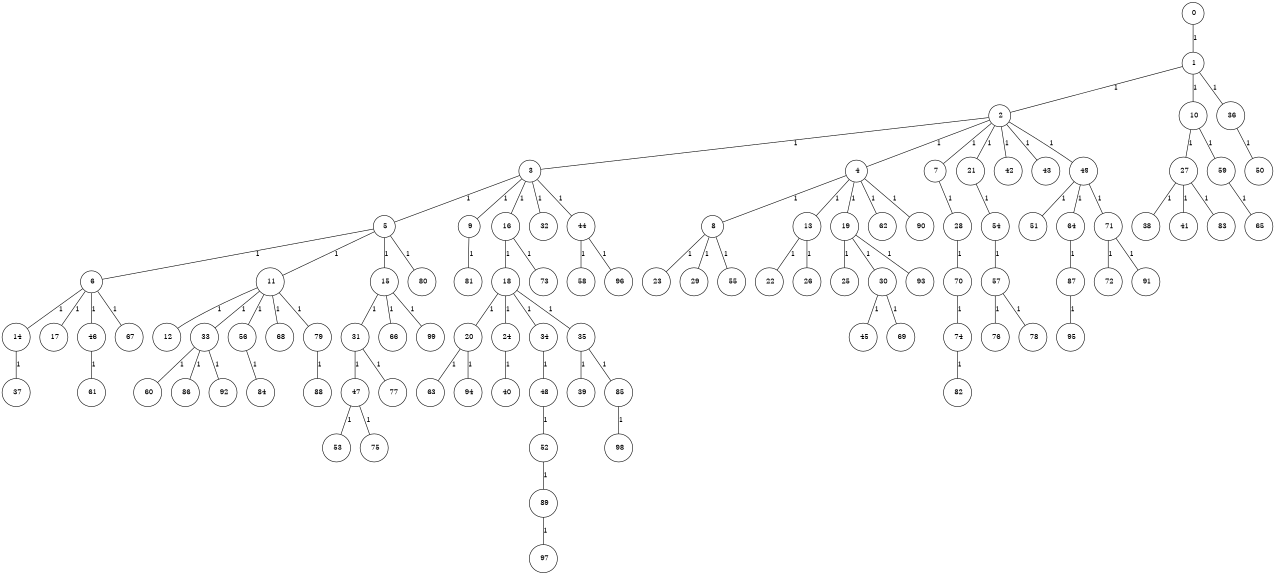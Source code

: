 graph G {
size="8.5,11;"
ratio = "expand;"
fixedsize="true;"
overlap="scale;"
node[shape=circle,width=.12,hight=.12,fontsize=12]
edge[fontsize=12]

0[label=" 0" color=black, pos="2.8427074,2.8105444!"];
1[label=" 1" color=black, pos="1.4733972,1.861906!"];
2[label=" 2" color=black, pos="2.0597174,2.9881684!"];
3[label=" 3" color=black, pos="2.5474832,0.46038684!"];
4[label=" 4" color=black, pos="2.9666127,1.0792177!"];
5[label=" 5" color=black, pos="0.75744423,0.53947952!"];
6[label=" 6" color=black, pos="2.1576116,2.5661497!"];
7[label=" 7" color=black, pos="2.9895792,2.6270244!"];
8[label=" 8" color=black, pos="1.6604578,0.13883396!"];
9[label=" 9" color=black, pos="2.1735067,0.18567635!"];
10[label=" 10" color=black, pos="1.0376699,2.6214943!"];
11[label=" 11" color=black, pos="2.097764,0.18813913!"];
12[label=" 12" color=black, pos="2.1710506,2.2865227!"];
13[label=" 13" color=black, pos="1.4442022,1.4887104!"];
14[label=" 14" color=black, pos="2.856276,1.4060708!"];
15[label=" 15" color=black, pos="2.529437,0.67814175!"];
16[label=" 16" color=black, pos="1.470664,0.32374973!"];
17[label=" 17" color=black, pos="0.81771565,1.8773949!"];
18[label=" 18" color=black, pos="2.6832709,2.4405386!"];
19[label=" 19" color=black, pos="2.5807704,0.84541154!"];
20[label=" 20" color=black, pos="1.8960345,0.68031589!"];
21[label=" 21" color=black, pos="2.9579364,1.9420504!"];
22[label=" 22" color=black, pos="1.2238864,0.66006758!"];
23[label=" 23" color=black, pos="2.3812165,1.9432182!"];
24[label=" 24" color=black, pos="0.15518505,1.4960513!"];
25[label=" 25" color=black, pos="2.776394,2.8282862!"];
26[label=" 26" color=black, pos="0.87233551,0.24069974!"];
27[label=" 27" color=black, pos="0.89750248,2.204927!"];
28[label=" 28" color=black, pos="0.21804549,2.1337737!"];
29[label=" 29" color=black, pos="0.054269215,2.9901943!"];
30[label=" 30" color=black, pos="1.4239453,2.0314791!"];
31[label=" 31" color=black, pos="2.9884712,0.65704231!"];
32[label=" 32" color=black, pos="0.24166523,1.1165569!"];
33[label=" 33" color=black, pos="0.52653984,1.4777241!"];
34[label=" 34" color=black, pos="2.2136679,1.8519813!"];
35[label=" 35" color=black, pos="1.8045351,2.9047074!"];
36[label=" 36" color=black, pos="2.9421512,2.1985625!"];
37[label=" 37" color=black, pos="2.1143051,1.2745761!"];
38[label=" 38" color=black, pos="0.83901864,1.3434123!"];
39[label=" 39" color=black, pos="1.2807525,0.97114606!"];
40[label=" 40" color=black, pos="2.1535482,0.54047696!"];
41[label=" 41" color=black, pos="2.0325461,1.0789634!"];
42[label=" 42" color=black, pos="1.7366249,2.3573844!"];
43[label=" 43" color=black, pos="1.987853,2.5637407!"];
44[label=" 44" color=black, pos="2.3005728,0.92642461!"];
45[label=" 45" color=black, pos="2.95106,2.9531284!"];
46[label=" 46" color=black, pos="1.5070559,0.61756848!"];
47[label=" 47" color=black, pos="1.2969953,1.3102261!"];
48[label=" 48" color=black, pos="0.67641751,0.13063152!"];
49[label=" 49" color=black, pos="2.8689041,0.95517764!"];
50[label=" 50" color=black, pos="2.1405395,1.1466891!"];
51[label=" 51" color=black, pos="2.5746538,1.0583967!"];
52[label=" 52" color=black, pos="0.47273308,2.2901046!"];
53[label=" 53" color=black, pos="2.185822,1.2138717!"];
54[label=" 54" color=black, pos="1.5397738,0.48068626!"];
55[label=" 55" color=black, pos="1.4201548,2.2873125!"];
56[label=" 56" color=black, pos="1.6416154,1.8055359!"];
57[label=" 57" color=black, pos="2.6275389,1.1160486!"];
58[label=" 58" color=black, pos="2.0732756,0.89647101!"];
59[label=" 59" color=black, pos="1.9731676,2.523156!"];
60[label=" 60" color=black, pos="2.939689,2.8696937!"];
61[label=" 61" color=black, pos="1.0564936,0.81838892!"];
62[label=" 62" color=black, pos="0.9150057,2.4330364!"];
63[label=" 63" color=black, pos="0.089987529,0.43173272!"];
64[label=" 64" color=black, pos="2.1382931,0.24212243!"];
65[label=" 65" color=black, pos="1.9979821,2.5339105!"];
66[label=" 66" color=black, pos="1.6209087,0.71918709!"];
67[label=" 67" color=black, pos="0.38524921,1.0399769!"];
68[label=" 68" color=black, pos="1.0556037,0.45044924!"];
69[label=" 69" color=black, pos="1.9932361,0.70836472!"];
70[label=" 70" color=black, pos="0.56791334,2.2434023!"];
71[label=" 71" color=black, pos="2.8617502,2.3895038!"];
72[label=" 72" color=black, pos="2.9124036,1.7658752!"];
73[label=" 73" color=black, pos="0.98979722,1.9816434!"];
74[label=" 74" color=black, pos="1.7301672,0.2047822!"];
75[label=" 75" color=black, pos="2.9431736,2.4403546!"];
76[label=" 76" color=black, pos="2.1544297,2.1108747!"];
77[label=" 77" color=black, pos="1.1596421,0.055907638!"];
78[label=" 78" color=black, pos="1.9606405,1.3854563!"];
79[label=" 79" color=black, pos="0.97444486,2.8224339!"];
80[label=" 80" color=black, pos="0.40658627,1.7972342!"];
81[label=" 81" color=black, pos="1.8880949,0.0070894253!"];
82[label=" 82" color=black, pos="0.47970816,0.73367851!"];
83[label=" 83" color=black, pos="0.45663073,1.4216591!"];
84[label=" 84" color=black, pos="0.064837051,1.7587263!"];
85[label=" 85" color=black, pos="1.3517732,0.9520345!"];
86[label=" 86" color=black, pos="0.11394383,1.1348044!"];
87[label=" 87" color=black, pos="2.1124508,2.9752371!"];
88[label=" 88" color=black, pos="0.54554746,2.9154206!"];
89[label=" 89" color=black, pos="2.551349,1.0519044!"];
90[label=" 90" color=black, pos="1.1343816,0.45393891!"];
91[label=" 91" color=black, pos="1.9596161,2.2020728!"];
92[label=" 92" color=black, pos="0.4081318,2.2489322!"];
93[label=" 93" color=black, pos="1.7754331,2.0723186!"];
94[label=" 94" color=black, pos="2.5384575,0.97776559!"];
95[label=" 95" color=black, pos="2.1643614,0.16994533!"];
96[label=" 96" color=black, pos="0.72547407,1.1435511!"];
97[label=" 97" color=black, pos="1.0078759,0.30788016!"];
98[label=" 98" color=black, pos="0.98103845,2.7332698!"];
99[label=" 99" color=black, pos="1.6374171,2.9651076!"];
0--1[label="1"]
1--2[label="1"]
1--10[label="1"]
1--36[label="1"]
2--3[label="1"]
2--4[label="1"]
2--7[label="1"]
2--21[label="1"]
2--42[label="1"]
2--43[label="1"]
2--49[label="1"]
3--5[label="1"]
3--9[label="1"]
3--16[label="1"]
3--32[label="1"]
3--44[label="1"]
4--8[label="1"]
4--13[label="1"]
4--19[label="1"]
4--62[label="1"]
4--90[label="1"]
5--6[label="1"]
5--11[label="1"]
5--15[label="1"]
5--80[label="1"]
6--14[label="1"]
6--17[label="1"]
6--46[label="1"]
6--67[label="1"]
7--28[label="1"]
8--23[label="1"]
8--29[label="1"]
8--55[label="1"]
9--81[label="1"]
10--27[label="1"]
10--59[label="1"]
11--12[label="1"]
11--33[label="1"]
11--56[label="1"]
11--68[label="1"]
11--79[label="1"]
13--22[label="1"]
13--26[label="1"]
14--37[label="1"]
15--31[label="1"]
15--66[label="1"]
15--99[label="1"]
16--18[label="1"]
16--73[label="1"]
18--20[label="1"]
18--24[label="1"]
18--34[label="1"]
18--35[label="1"]
19--25[label="1"]
19--30[label="1"]
19--93[label="1"]
20--63[label="1"]
20--94[label="1"]
21--54[label="1"]
24--40[label="1"]
27--38[label="1"]
27--41[label="1"]
27--83[label="1"]
28--70[label="1"]
30--45[label="1"]
30--69[label="1"]
31--47[label="1"]
31--77[label="1"]
33--60[label="1"]
33--86[label="1"]
33--92[label="1"]
34--48[label="1"]
35--39[label="1"]
35--85[label="1"]
36--50[label="1"]
44--58[label="1"]
44--96[label="1"]
46--61[label="1"]
47--53[label="1"]
47--75[label="1"]
48--52[label="1"]
49--51[label="1"]
49--64[label="1"]
49--71[label="1"]
52--89[label="1"]
54--57[label="1"]
56--84[label="1"]
57--76[label="1"]
57--78[label="1"]
59--65[label="1"]
64--87[label="1"]
70--74[label="1"]
71--72[label="1"]
71--91[label="1"]
74--82[label="1"]
79--88[label="1"]
85--98[label="1"]
87--95[label="1"]
89--97[label="1"]

}
